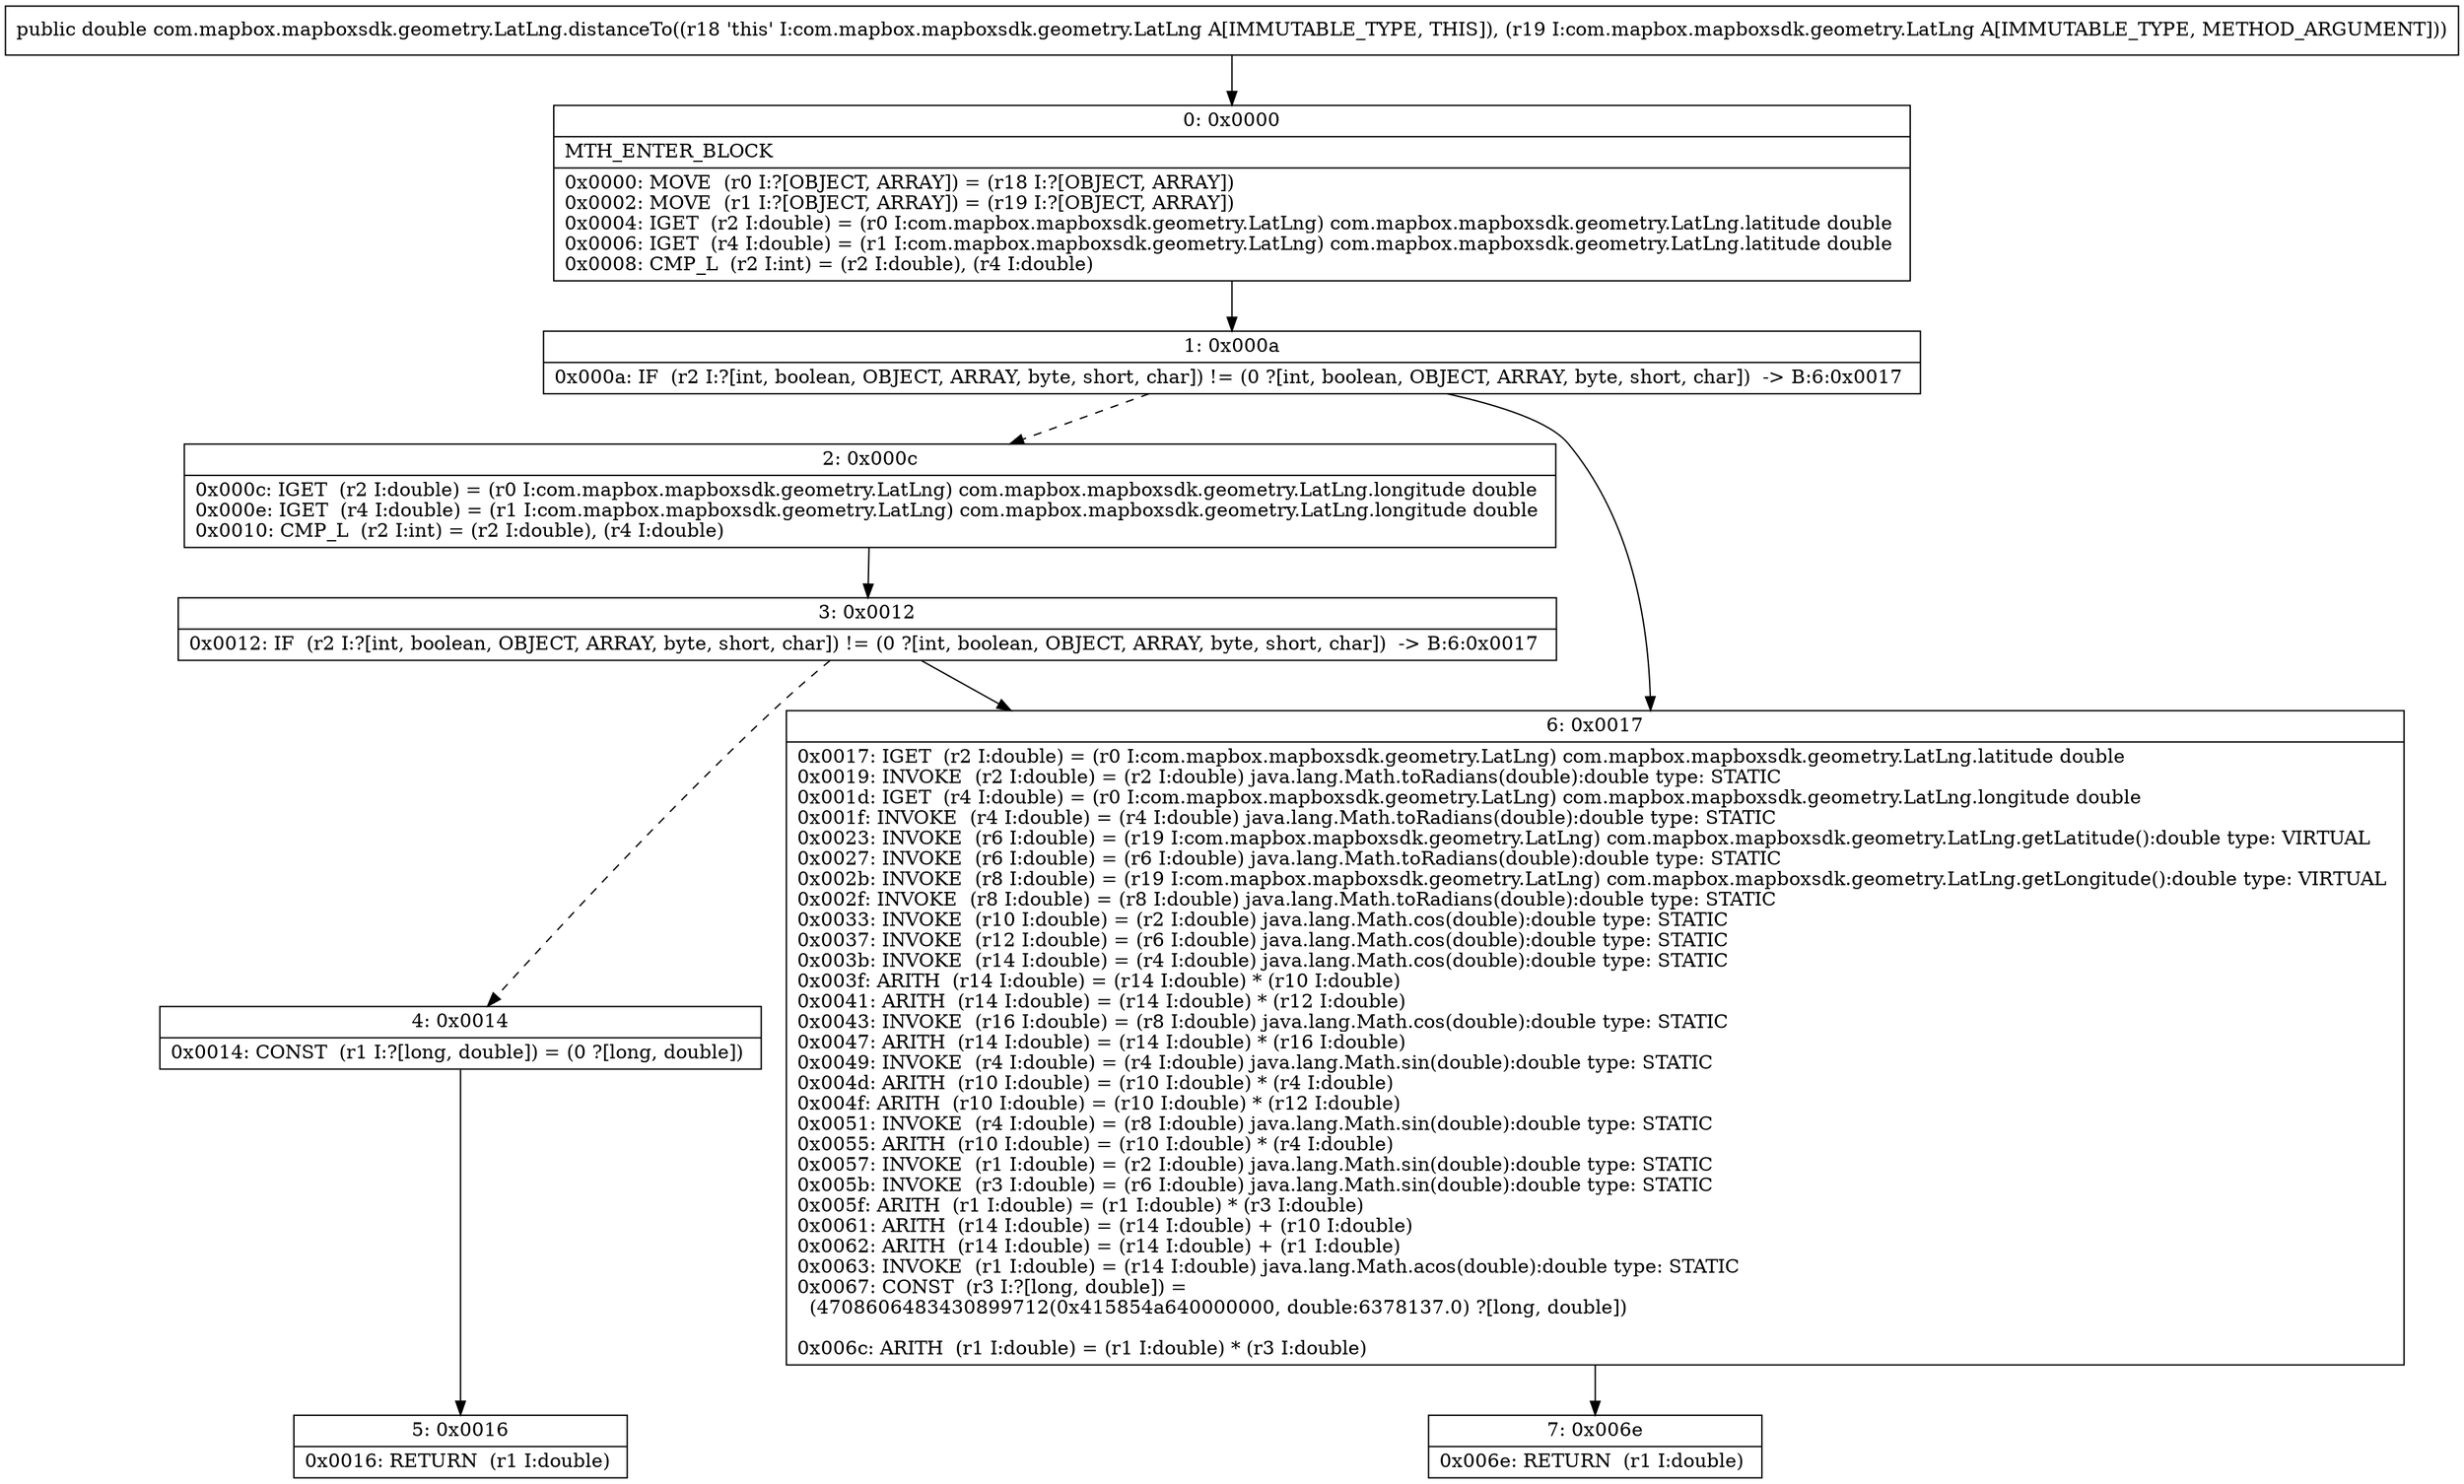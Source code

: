 digraph "CFG forcom.mapbox.mapboxsdk.geometry.LatLng.distanceTo(Lcom\/mapbox\/mapboxsdk\/geometry\/LatLng;)D" {
Node_0 [shape=record,label="{0\:\ 0x0000|MTH_ENTER_BLOCK\l|0x0000: MOVE  (r0 I:?[OBJECT, ARRAY]) = (r18 I:?[OBJECT, ARRAY]) \l0x0002: MOVE  (r1 I:?[OBJECT, ARRAY]) = (r19 I:?[OBJECT, ARRAY]) \l0x0004: IGET  (r2 I:double) = (r0 I:com.mapbox.mapboxsdk.geometry.LatLng) com.mapbox.mapboxsdk.geometry.LatLng.latitude double \l0x0006: IGET  (r4 I:double) = (r1 I:com.mapbox.mapboxsdk.geometry.LatLng) com.mapbox.mapboxsdk.geometry.LatLng.latitude double \l0x0008: CMP_L  (r2 I:int) = (r2 I:double), (r4 I:double) \l}"];
Node_1 [shape=record,label="{1\:\ 0x000a|0x000a: IF  (r2 I:?[int, boolean, OBJECT, ARRAY, byte, short, char]) != (0 ?[int, boolean, OBJECT, ARRAY, byte, short, char])  \-\> B:6:0x0017 \l}"];
Node_2 [shape=record,label="{2\:\ 0x000c|0x000c: IGET  (r2 I:double) = (r0 I:com.mapbox.mapboxsdk.geometry.LatLng) com.mapbox.mapboxsdk.geometry.LatLng.longitude double \l0x000e: IGET  (r4 I:double) = (r1 I:com.mapbox.mapboxsdk.geometry.LatLng) com.mapbox.mapboxsdk.geometry.LatLng.longitude double \l0x0010: CMP_L  (r2 I:int) = (r2 I:double), (r4 I:double) \l}"];
Node_3 [shape=record,label="{3\:\ 0x0012|0x0012: IF  (r2 I:?[int, boolean, OBJECT, ARRAY, byte, short, char]) != (0 ?[int, boolean, OBJECT, ARRAY, byte, short, char])  \-\> B:6:0x0017 \l}"];
Node_4 [shape=record,label="{4\:\ 0x0014|0x0014: CONST  (r1 I:?[long, double]) = (0 ?[long, double]) \l}"];
Node_5 [shape=record,label="{5\:\ 0x0016|0x0016: RETURN  (r1 I:double) \l}"];
Node_6 [shape=record,label="{6\:\ 0x0017|0x0017: IGET  (r2 I:double) = (r0 I:com.mapbox.mapboxsdk.geometry.LatLng) com.mapbox.mapboxsdk.geometry.LatLng.latitude double \l0x0019: INVOKE  (r2 I:double) = (r2 I:double) java.lang.Math.toRadians(double):double type: STATIC \l0x001d: IGET  (r4 I:double) = (r0 I:com.mapbox.mapboxsdk.geometry.LatLng) com.mapbox.mapboxsdk.geometry.LatLng.longitude double \l0x001f: INVOKE  (r4 I:double) = (r4 I:double) java.lang.Math.toRadians(double):double type: STATIC \l0x0023: INVOKE  (r6 I:double) = (r19 I:com.mapbox.mapboxsdk.geometry.LatLng) com.mapbox.mapboxsdk.geometry.LatLng.getLatitude():double type: VIRTUAL \l0x0027: INVOKE  (r6 I:double) = (r6 I:double) java.lang.Math.toRadians(double):double type: STATIC \l0x002b: INVOKE  (r8 I:double) = (r19 I:com.mapbox.mapboxsdk.geometry.LatLng) com.mapbox.mapboxsdk.geometry.LatLng.getLongitude():double type: VIRTUAL \l0x002f: INVOKE  (r8 I:double) = (r8 I:double) java.lang.Math.toRadians(double):double type: STATIC \l0x0033: INVOKE  (r10 I:double) = (r2 I:double) java.lang.Math.cos(double):double type: STATIC \l0x0037: INVOKE  (r12 I:double) = (r6 I:double) java.lang.Math.cos(double):double type: STATIC \l0x003b: INVOKE  (r14 I:double) = (r4 I:double) java.lang.Math.cos(double):double type: STATIC \l0x003f: ARITH  (r14 I:double) = (r14 I:double) * (r10 I:double) \l0x0041: ARITH  (r14 I:double) = (r14 I:double) * (r12 I:double) \l0x0043: INVOKE  (r16 I:double) = (r8 I:double) java.lang.Math.cos(double):double type: STATIC \l0x0047: ARITH  (r14 I:double) = (r14 I:double) * (r16 I:double) \l0x0049: INVOKE  (r4 I:double) = (r4 I:double) java.lang.Math.sin(double):double type: STATIC \l0x004d: ARITH  (r10 I:double) = (r10 I:double) * (r4 I:double) \l0x004f: ARITH  (r10 I:double) = (r10 I:double) * (r12 I:double) \l0x0051: INVOKE  (r4 I:double) = (r8 I:double) java.lang.Math.sin(double):double type: STATIC \l0x0055: ARITH  (r10 I:double) = (r10 I:double) * (r4 I:double) \l0x0057: INVOKE  (r1 I:double) = (r2 I:double) java.lang.Math.sin(double):double type: STATIC \l0x005b: INVOKE  (r3 I:double) = (r6 I:double) java.lang.Math.sin(double):double type: STATIC \l0x005f: ARITH  (r1 I:double) = (r1 I:double) * (r3 I:double) \l0x0061: ARITH  (r14 I:double) = (r14 I:double) + (r10 I:double) \l0x0062: ARITH  (r14 I:double) = (r14 I:double) + (r1 I:double) \l0x0063: INVOKE  (r1 I:double) = (r14 I:double) java.lang.Math.acos(double):double type: STATIC \l0x0067: CONST  (r3 I:?[long, double]) = \l  (4708606483430899712(0x415854a640000000, double:6378137.0) ?[long, double])\l \l0x006c: ARITH  (r1 I:double) = (r1 I:double) * (r3 I:double) \l}"];
Node_7 [shape=record,label="{7\:\ 0x006e|0x006e: RETURN  (r1 I:double) \l}"];
MethodNode[shape=record,label="{public double com.mapbox.mapboxsdk.geometry.LatLng.distanceTo((r18 'this' I:com.mapbox.mapboxsdk.geometry.LatLng A[IMMUTABLE_TYPE, THIS]), (r19 I:com.mapbox.mapboxsdk.geometry.LatLng A[IMMUTABLE_TYPE, METHOD_ARGUMENT])) }"];
MethodNode -> Node_0;
Node_0 -> Node_1;
Node_1 -> Node_2[style=dashed];
Node_1 -> Node_6;
Node_2 -> Node_3;
Node_3 -> Node_4[style=dashed];
Node_3 -> Node_6;
Node_4 -> Node_5;
Node_6 -> Node_7;
}

